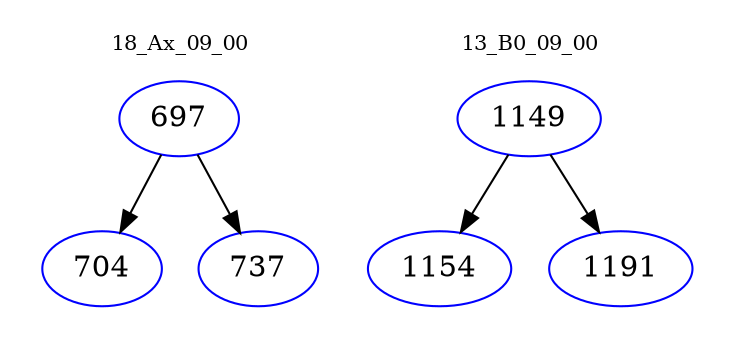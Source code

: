 digraph{
subgraph cluster_0 {
color = white
label = "18_Ax_09_00";
fontsize=10;
T0_697 [label="697", color="blue"]
T0_697 -> T0_704 [color="black"]
T0_704 [label="704", color="blue"]
T0_697 -> T0_737 [color="black"]
T0_737 [label="737", color="blue"]
}
subgraph cluster_1 {
color = white
label = "13_B0_09_00";
fontsize=10;
T1_1149 [label="1149", color="blue"]
T1_1149 -> T1_1154 [color="black"]
T1_1154 [label="1154", color="blue"]
T1_1149 -> T1_1191 [color="black"]
T1_1191 [label="1191", color="blue"]
}
}
